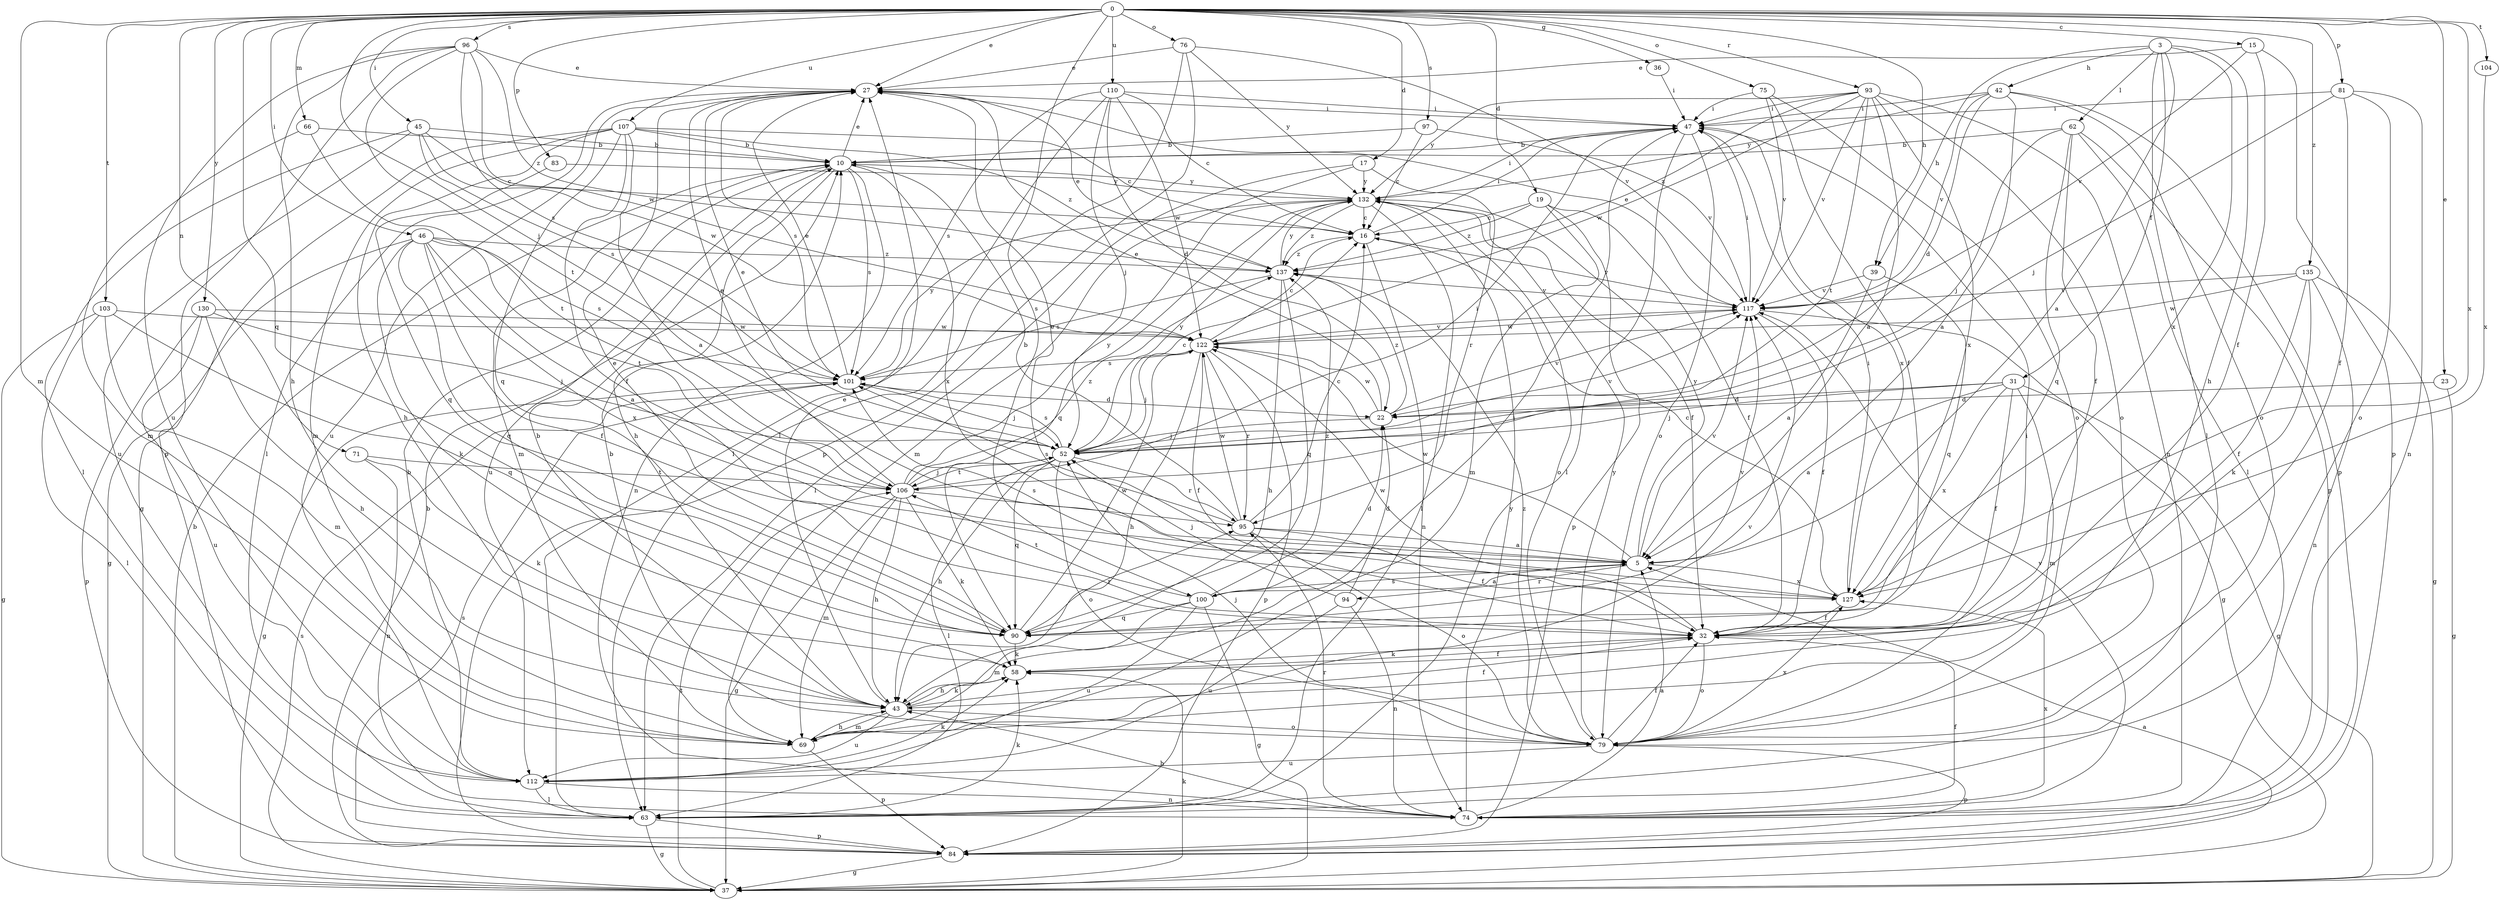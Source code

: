 strict digraph  {
0;
3;
5;
10;
15;
16;
17;
19;
22;
23;
27;
31;
32;
36;
37;
39;
42;
43;
45;
46;
47;
52;
58;
62;
63;
66;
69;
71;
74;
75;
76;
79;
81;
83;
84;
90;
93;
94;
95;
96;
97;
100;
101;
103;
104;
106;
107;
110;
112;
117;
122;
127;
130;
132;
135;
137;
0 -> 15  [label=c];
0 -> 17  [label=d];
0 -> 19  [label=d];
0 -> 23  [label=e];
0 -> 27  [label=e];
0 -> 36  [label=g];
0 -> 39  [label=h];
0 -> 45  [label=i];
0 -> 46  [label=i];
0 -> 52  [label=j];
0 -> 66  [label=m];
0 -> 69  [label=m];
0 -> 71  [label=n];
0 -> 75  [label=o];
0 -> 76  [label=o];
0 -> 81  [label=p];
0 -> 83  [label=p];
0 -> 90  [label=q];
0 -> 93  [label=r];
0 -> 96  [label=s];
0 -> 97  [label=s];
0 -> 100  [label=s];
0 -> 103  [label=t];
0 -> 104  [label=t];
0 -> 107  [label=u];
0 -> 110  [label=u];
0 -> 127  [label=x];
0 -> 130  [label=y];
0 -> 135  [label=z];
3 -> 5  [label=a];
3 -> 31  [label=f];
3 -> 39  [label=h];
3 -> 42  [label=h];
3 -> 43  [label=h];
3 -> 62  [label=l];
3 -> 63  [label=l];
3 -> 127  [label=x];
5 -> 27  [label=e];
5 -> 94  [label=r];
5 -> 100  [label=s];
5 -> 117  [label=v];
5 -> 122  [label=w];
5 -> 127  [label=x];
5 -> 132  [label=y];
10 -> 27  [label=e];
10 -> 43  [label=h];
10 -> 69  [label=m];
10 -> 74  [label=n];
10 -> 101  [label=s];
10 -> 112  [label=u];
10 -> 127  [label=x];
10 -> 132  [label=y];
15 -> 27  [label=e];
15 -> 32  [label=f];
15 -> 84  [label=p];
15 -> 117  [label=v];
16 -> 47  [label=i];
16 -> 74  [label=n];
16 -> 117  [label=v];
16 -> 137  [label=z];
17 -> 63  [label=l];
17 -> 69  [label=m];
17 -> 95  [label=r];
17 -> 132  [label=y];
19 -> 16  [label=c];
19 -> 32  [label=f];
19 -> 69  [label=m];
19 -> 84  [label=p];
19 -> 137  [label=z];
22 -> 27  [label=e];
22 -> 52  [label=j];
22 -> 117  [label=v];
22 -> 122  [label=w];
22 -> 137  [label=z];
23 -> 22  [label=d];
23 -> 37  [label=g];
27 -> 47  [label=i];
27 -> 63  [label=l];
27 -> 101  [label=s];
27 -> 112  [label=u];
31 -> 5  [label=a];
31 -> 22  [label=d];
31 -> 32  [label=f];
31 -> 37  [label=g];
31 -> 52  [label=j];
31 -> 69  [label=m];
31 -> 127  [label=x];
32 -> 58  [label=k];
32 -> 79  [label=o];
32 -> 122  [label=w];
36 -> 47  [label=i];
37 -> 5  [label=a];
37 -> 10  [label=b];
37 -> 58  [label=k];
37 -> 101  [label=s];
37 -> 106  [label=t];
39 -> 5  [label=a];
39 -> 90  [label=q];
39 -> 117  [label=v];
42 -> 5  [label=a];
42 -> 22  [label=d];
42 -> 47  [label=i];
42 -> 79  [label=o];
42 -> 84  [label=p];
42 -> 117  [label=v];
42 -> 132  [label=y];
43 -> 10  [label=b];
43 -> 27  [label=e];
43 -> 32  [label=f];
43 -> 47  [label=i];
43 -> 58  [label=k];
43 -> 69  [label=m];
43 -> 79  [label=o];
43 -> 112  [label=u];
45 -> 10  [label=b];
45 -> 16  [label=c];
45 -> 63  [label=l];
45 -> 101  [label=s];
45 -> 112  [label=u];
45 -> 122  [label=w];
46 -> 5  [label=a];
46 -> 32  [label=f];
46 -> 37  [label=g];
46 -> 58  [label=k];
46 -> 90  [label=q];
46 -> 101  [label=s];
46 -> 106  [label=t];
46 -> 127  [label=x];
46 -> 137  [label=z];
47 -> 10  [label=b];
47 -> 63  [label=l];
47 -> 79  [label=o];
47 -> 127  [label=x];
52 -> 16  [label=c];
52 -> 27  [label=e];
52 -> 43  [label=h];
52 -> 63  [label=l];
52 -> 79  [label=o];
52 -> 90  [label=q];
52 -> 95  [label=r];
52 -> 101  [label=s];
52 -> 106  [label=t];
52 -> 117  [label=v];
52 -> 132  [label=y];
58 -> 32  [label=f];
58 -> 43  [label=h];
62 -> 10  [label=b];
62 -> 32  [label=f];
62 -> 52  [label=j];
62 -> 63  [label=l];
62 -> 84  [label=p];
62 -> 90  [label=q];
63 -> 37  [label=g];
63 -> 58  [label=k];
63 -> 84  [label=p];
66 -> 10  [label=b];
66 -> 69  [label=m];
66 -> 106  [label=t];
69 -> 43  [label=h];
69 -> 84  [label=p];
69 -> 117  [label=v];
71 -> 58  [label=k];
71 -> 74  [label=n];
71 -> 106  [label=t];
74 -> 5  [label=a];
74 -> 32  [label=f];
74 -> 43  [label=h];
74 -> 95  [label=r];
74 -> 117  [label=v];
74 -> 127  [label=x];
74 -> 132  [label=y];
75 -> 32  [label=f];
75 -> 47  [label=i];
75 -> 79  [label=o];
75 -> 117  [label=v];
76 -> 27  [label=e];
76 -> 63  [label=l];
76 -> 84  [label=p];
76 -> 117  [label=v];
76 -> 132  [label=y];
79 -> 10  [label=b];
79 -> 32  [label=f];
79 -> 47  [label=i];
79 -> 52  [label=j];
79 -> 84  [label=p];
79 -> 112  [label=u];
79 -> 127  [label=x];
79 -> 132  [label=y];
79 -> 137  [label=z];
81 -> 32  [label=f];
81 -> 47  [label=i];
81 -> 52  [label=j];
81 -> 74  [label=n];
81 -> 79  [label=o];
83 -> 90  [label=q];
83 -> 132  [label=y];
84 -> 10  [label=b];
84 -> 37  [label=g];
84 -> 101  [label=s];
90 -> 27  [label=e];
90 -> 58  [label=k];
90 -> 95  [label=r];
90 -> 117  [label=v];
90 -> 122  [label=w];
93 -> 5  [label=a];
93 -> 47  [label=i];
93 -> 74  [label=n];
93 -> 79  [label=o];
93 -> 106  [label=t];
93 -> 117  [label=v];
93 -> 122  [label=w];
93 -> 127  [label=x];
93 -> 132  [label=y];
93 -> 137  [label=z];
94 -> 22  [label=d];
94 -> 52  [label=j];
94 -> 74  [label=n];
94 -> 112  [label=u];
95 -> 5  [label=a];
95 -> 10  [label=b];
95 -> 16  [label=c];
95 -> 32  [label=f];
95 -> 79  [label=o];
95 -> 101  [label=s];
95 -> 122  [label=w];
96 -> 27  [label=e];
96 -> 43  [label=h];
96 -> 84  [label=p];
96 -> 101  [label=s];
96 -> 106  [label=t];
96 -> 112  [label=u];
96 -> 122  [label=w];
96 -> 137  [label=z];
97 -> 10  [label=b];
97 -> 16  [label=c];
97 -> 117  [label=v];
100 -> 5  [label=a];
100 -> 22  [label=d];
100 -> 37  [label=g];
100 -> 69  [label=m];
100 -> 90  [label=q];
100 -> 106  [label=t];
100 -> 112  [label=u];
100 -> 137  [label=z];
101 -> 22  [label=d];
101 -> 27  [label=e];
101 -> 37  [label=g];
101 -> 52  [label=j];
101 -> 132  [label=y];
103 -> 37  [label=g];
103 -> 63  [label=l];
103 -> 69  [label=m];
103 -> 90  [label=q];
103 -> 122  [label=w];
104 -> 127  [label=x];
106 -> 27  [label=e];
106 -> 37  [label=g];
106 -> 43  [label=h];
106 -> 47  [label=i];
106 -> 52  [label=j];
106 -> 58  [label=k];
106 -> 69  [label=m];
106 -> 95  [label=r];
106 -> 132  [label=y];
106 -> 137  [label=z];
107 -> 5  [label=a];
107 -> 10  [label=b];
107 -> 16  [label=c];
107 -> 32  [label=f];
107 -> 37  [label=g];
107 -> 43  [label=h];
107 -> 69  [label=m];
107 -> 90  [label=q];
107 -> 137  [label=z];
110 -> 16  [label=c];
110 -> 22  [label=d];
110 -> 47  [label=i];
110 -> 52  [label=j];
110 -> 63  [label=l];
110 -> 101  [label=s];
110 -> 122  [label=w];
112 -> 10  [label=b];
112 -> 58  [label=k];
112 -> 63  [label=l];
112 -> 74  [label=n];
117 -> 27  [label=e];
117 -> 32  [label=f];
117 -> 37  [label=g];
117 -> 47  [label=i];
117 -> 122  [label=w];
122 -> 16  [label=c];
122 -> 32  [label=f];
122 -> 43  [label=h];
122 -> 52  [label=j];
122 -> 84  [label=p];
122 -> 95  [label=r];
122 -> 101  [label=s];
122 -> 117  [label=v];
127 -> 16  [label=c];
127 -> 32  [label=f];
127 -> 47  [label=i];
127 -> 101  [label=s];
130 -> 43  [label=h];
130 -> 52  [label=j];
130 -> 84  [label=p];
130 -> 112  [label=u];
130 -> 122  [label=w];
132 -> 16  [label=c];
132 -> 32  [label=f];
132 -> 47  [label=i];
132 -> 63  [label=l];
132 -> 79  [label=o];
132 -> 90  [label=q];
132 -> 137  [label=z];
135 -> 32  [label=f];
135 -> 37  [label=g];
135 -> 58  [label=k];
135 -> 74  [label=n];
135 -> 117  [label=v];
135 -> 122  [label=w];
137 -> 27  [label=e];
137 -> 43  [label=h];
137 -> 90  [label=q];
137 -> 101  [label=s];
137 -> 117  [label=v];
137 -> 132  [label=y];
}
